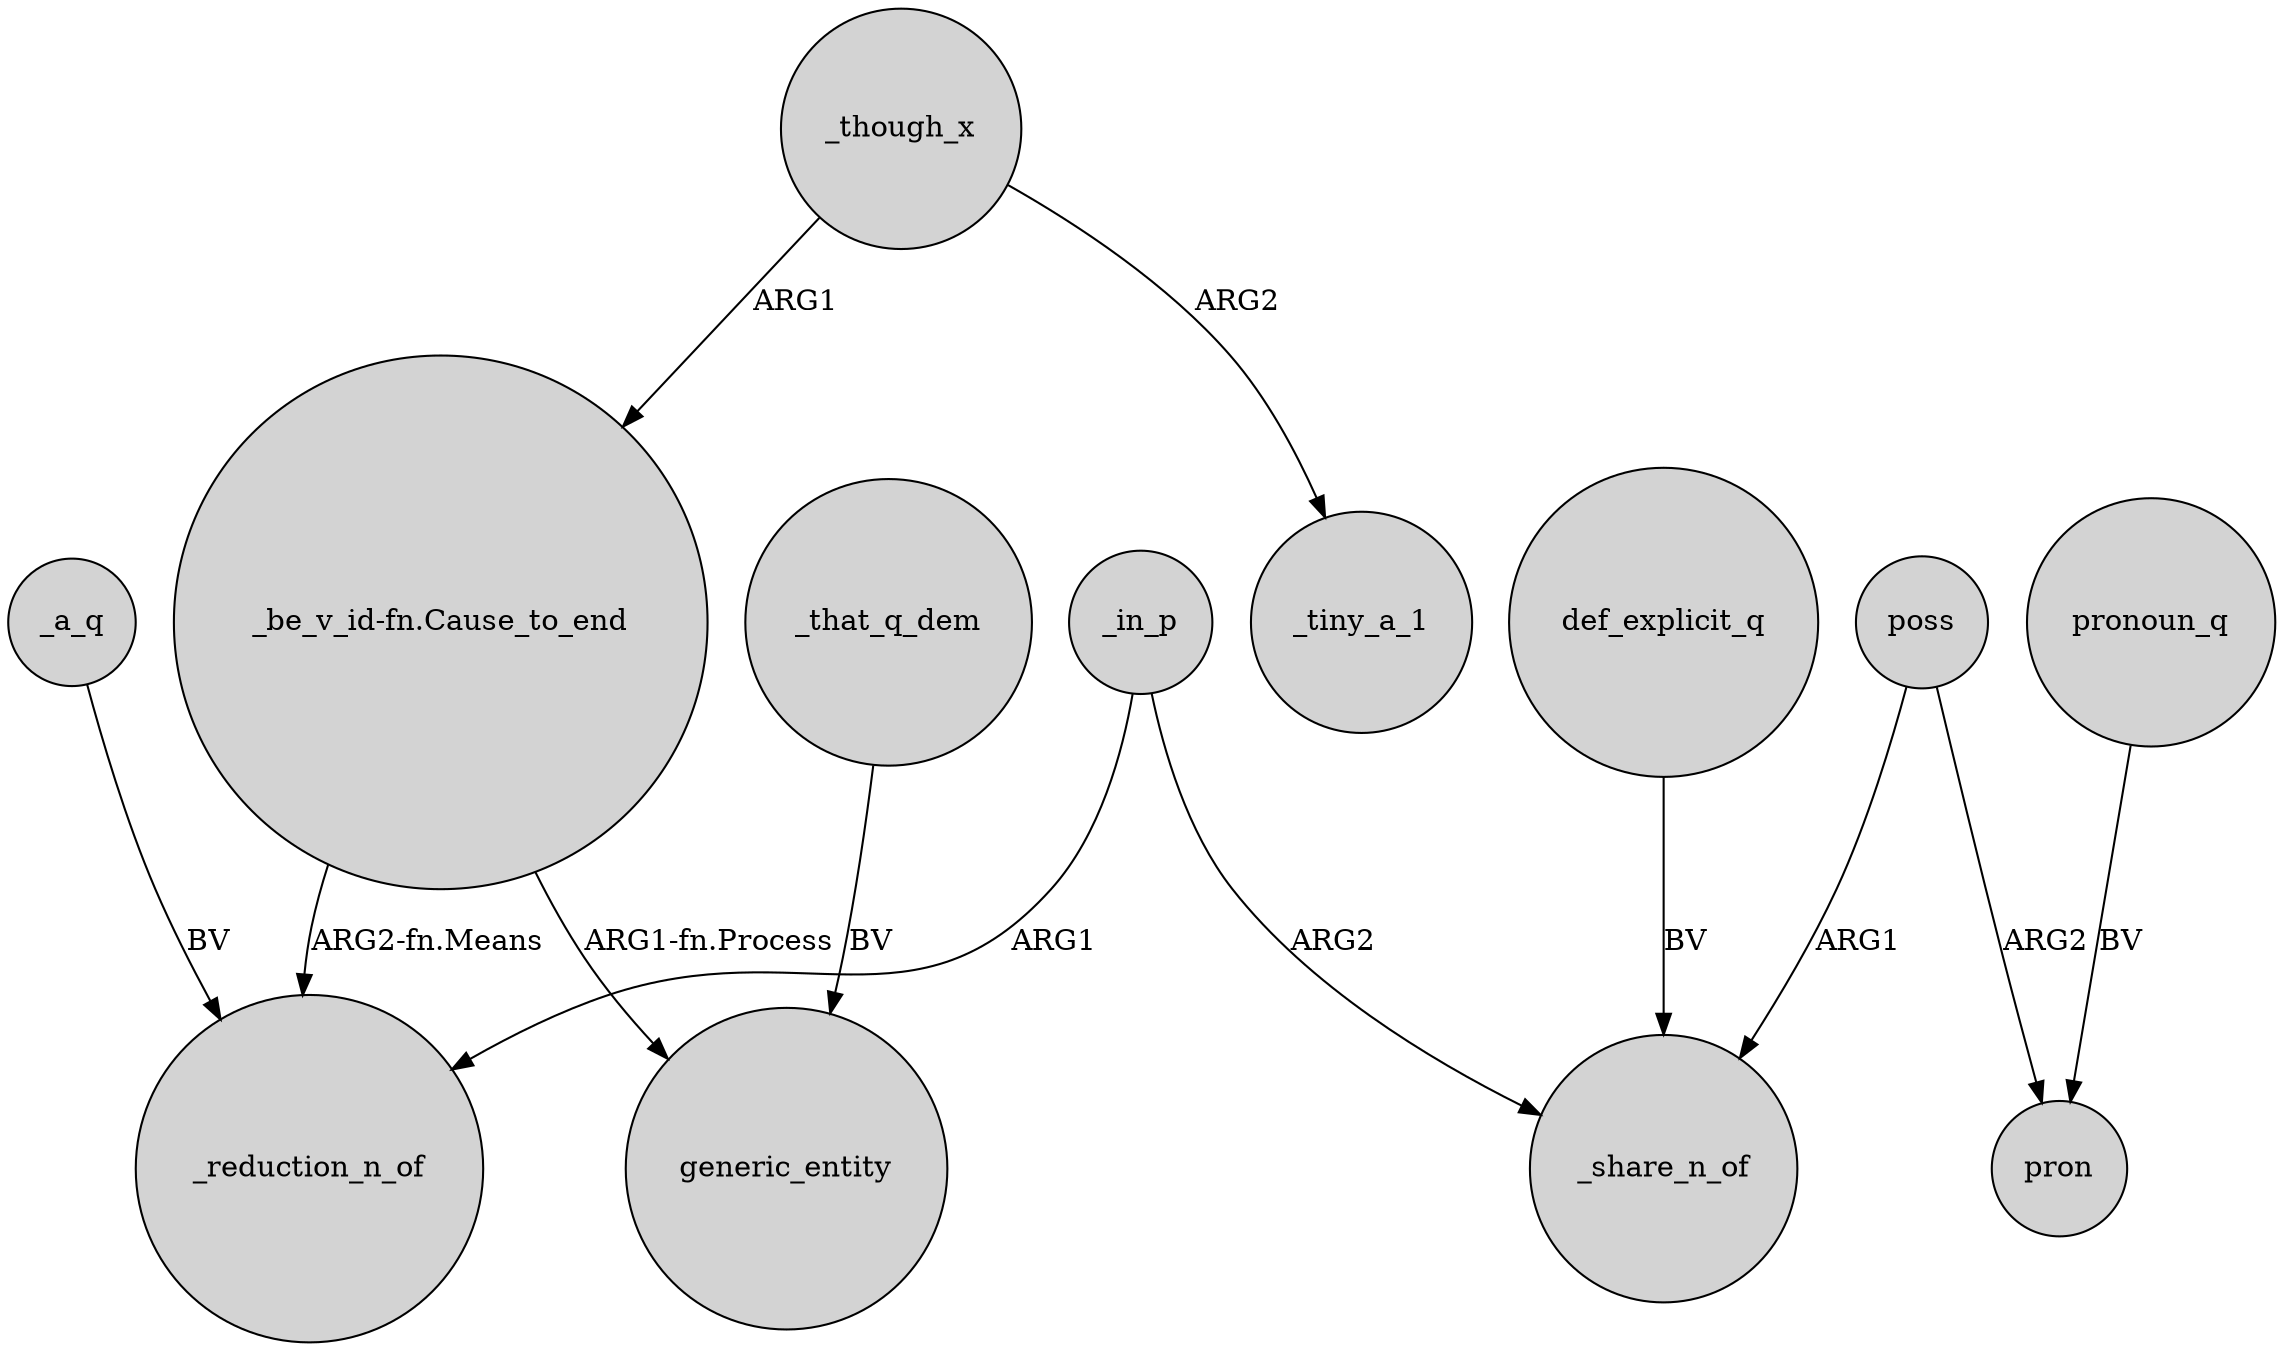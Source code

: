 digraph {
	node [shape=circle style=filled]
	_in_p -> _reduction_n_of [label=ARG1]
	poss -> _share_n_of [label=ARG1]
	_a_q -> _reduction_n_of [label=BV]
	"_be_v_id-fn.Cause_to_end" -> generic_entity [label="ARG1-fn.Process"]
	_that_q_dem -> generic_entity [label=BV]
	_though_x -> _tiny_a_1 [label=ARG2]
	_in_p -> _share_n_of [label=ARG2]
	_though_x -> "_be_v_id-fn.Cause_to_end" [label=ARG1]
	pronoun_q -> pron [label=BV]
	"_be_v_id-fn.Cause_to_end" -> _reduction_n_of [label="ARG2-fn.Means"]
	poss -> pron [label=ARG2]
	def_explicit_q -> _share_n_of [label=BV]
}
